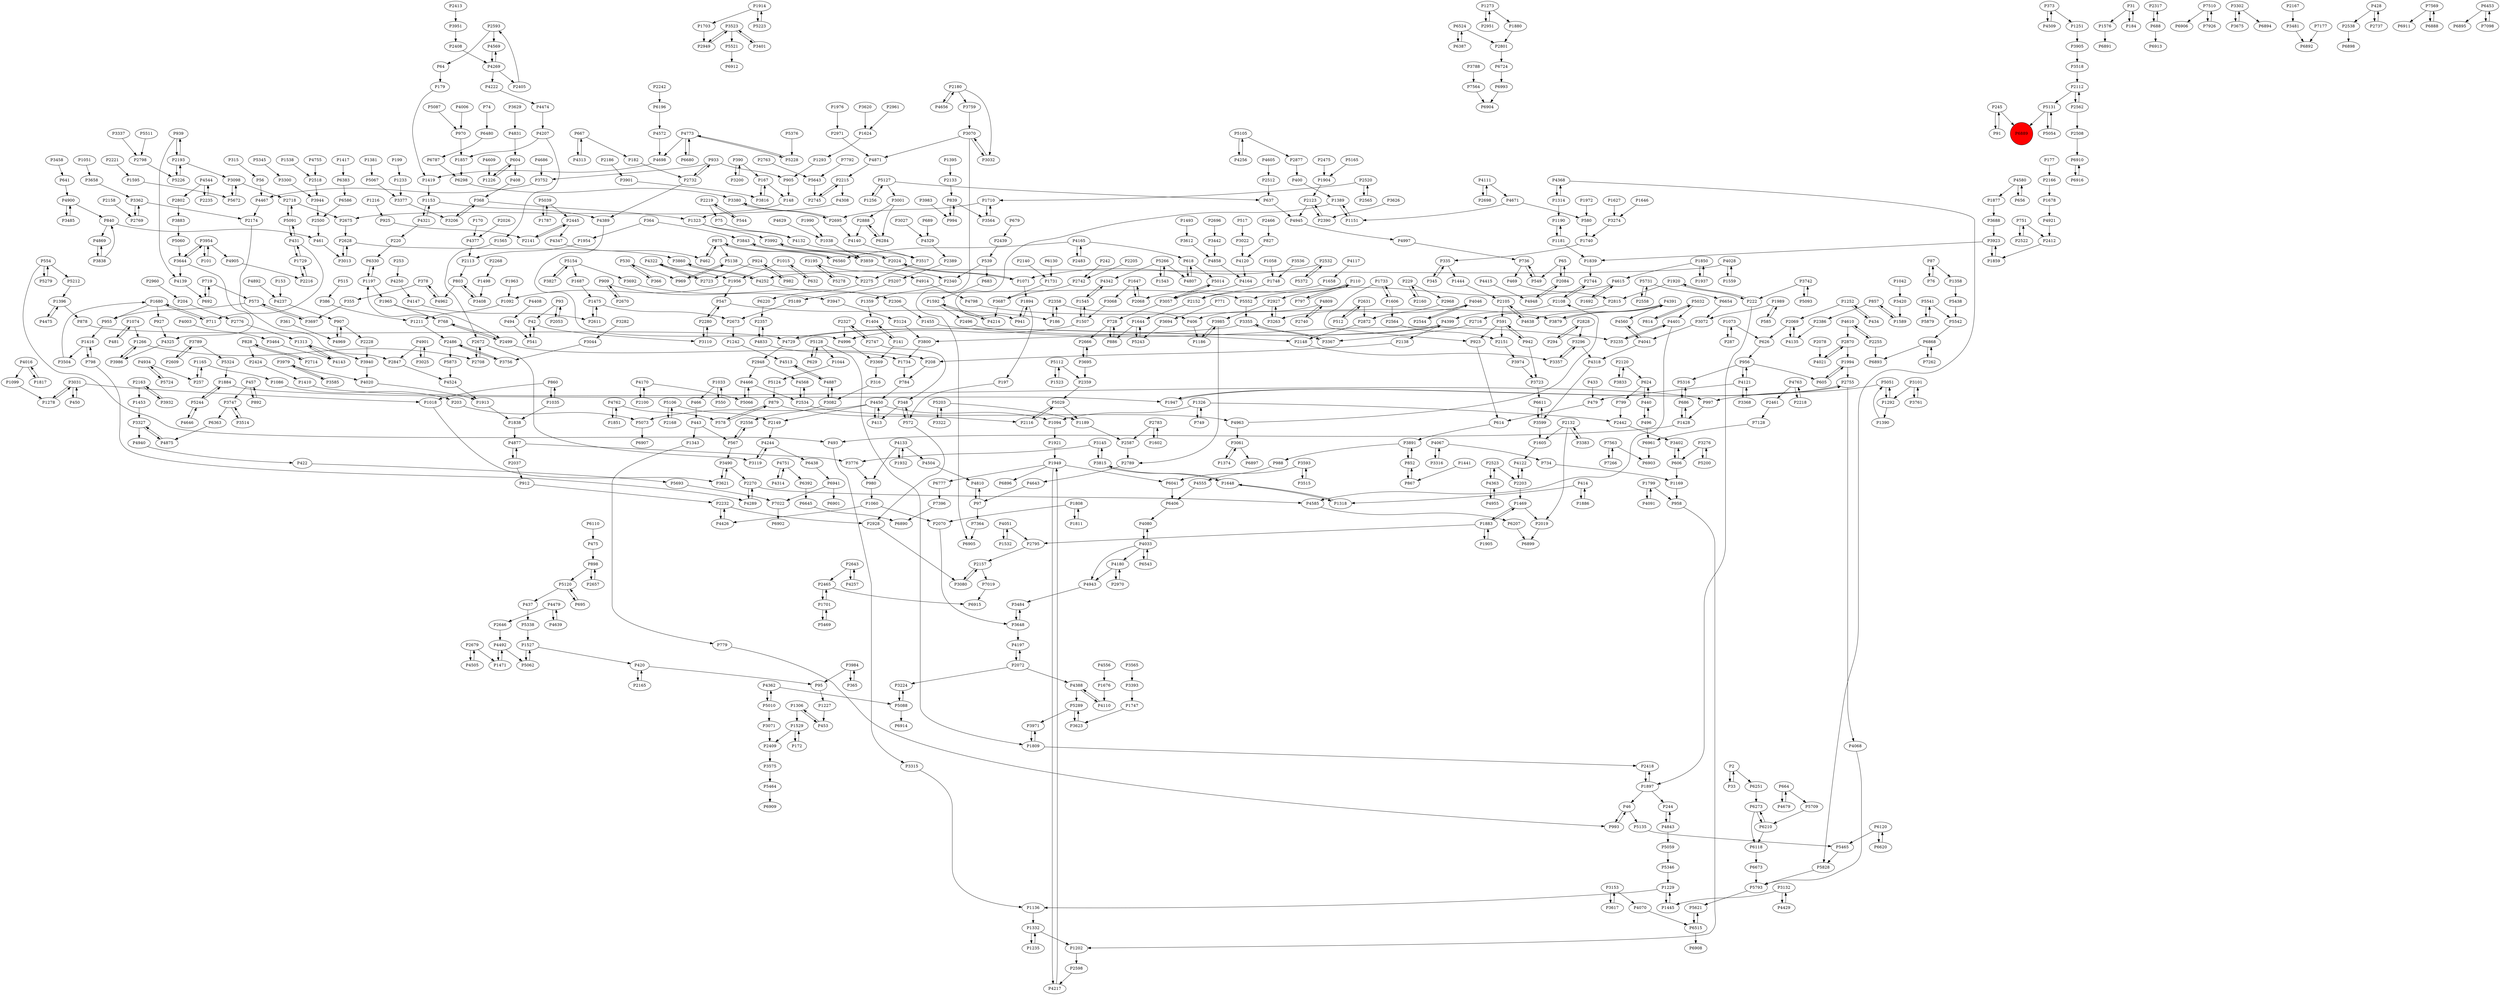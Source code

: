 digraph {
	P1190 -> P1181
	P3523 -> P2949
	P1428 -> P493
	P3031 -> P1278
	P530 -> P969
	P1211 -> P2486
	P3860 -> P4252
	P4133 -> P1932
	P1498 -> P3408
	P2801 -> P6724
	P3838 -> P4869
	P1921 -> P1949
	P1994 -> P605
	P433 -> P479
	P4615 -> P5552
	P2971 -> P4871
	P46 -> P5135
	P1381 -> P5067
	P4046 -> P2544
	P2112 -> P5131
	P1256 -> P5127
	P4877 -> P2037
	P3905 -> P3518
	P6910 -> P6916
	P3484 -> P3648
	P5062 -> P1527
	P667 -> P182
	P4969 -> P907
	P368 -> P1323
	P4962 -> P378
	P6110 -> P475
	P2802 -> P3883
	P1850 -> P4615
	P2037 -> P912
	P2465 -> P6915
	P2358 -> P406
	P4067 -> P734
	P1242 -> P4513
	P4143 -> P1313
	P2108 -> P2744
	P6251 -> P6273
	P3031 -> P1018
	P3517 -> P2275
	P3992 -> P2024
	P1165 -> P257
	P2961 -> P1624
	P4450 -> P5073
	P3282 -> P3044
	P31 -> P1576
	P172 -> P1529
	P4033 -> P6543
	P1947 -> P2755
	P3300 -> P3944
	P3195 -> P5278
	P580 -> P1740
	P2317 -> P688
	P2327 -> P2747
	P939 -> P2193
	P3195 -> P4914
	P245 -> P91
	P907 -> P2228
	P2442 -> P3402
	P4408 -> P494
	P1646 -> P3274
	P5135 -> P5465
	P167 -> P148
	P7510 -> P6906
	P1747 -> P3623
	P6524 -> P6387
	P2609 -> P3789
	P4426 -> P2232
	P2523 -> P2203
	P4033 -> P4180
	P828 -> P2424
	P4197 -> P2072
	P618 -> P5014
	P2828 -> P3296
	P4133 -> P4504
	P2409 -> P3575
	P879 -> P578
	P4401 -> P4585
	P2255 -> P6893
	P606 -> P3402
	P512 -> P2631
	P33 -> P2
	P768 -> P1197
	P4399 -> P4729
	P3954 -> P4905
	P7563 -> P6903
	P4020 -> P1913
	P2141 -> P2445
	P75 -> P4132
	P3816 -> P167
	P2718 -> P5091
	P6868 -> P7262
	P3747 -> P3514
	P688 -> P6913
	P1469 -> P2019
	P2587 -> P2789
	P3974 -> P3723
	P6724 -> P6993
	P6438 -> P6941
	P4121 -> P956
	P997 -> P1428
	P5879 -> P5541
	P927 -> P4325
	P3979 -> P4020
	P4391 -> P4638
	P637 -> P4945
	P2534 -> P4963
	P97 -> P4810
	P3080 -> P2157
	P4140 -> P3517
	P4871 -> P2215
	P1358 -> P5438
	P203 -> P5073
	P3756 -> P2486
	P2072 -> P4197
	P4729 -> P4399
	P1033 -> P466
	P905 -> P148
	P4377 -> P2113
	P5154 -> P1687
	P6645 -> P6890
	P4544 -> P2802
	P2522 -> P751
	P5376 -> P5228
	P4222 -> P4474
	P2108 -> P4399
	P6330 -> P1197
	P229 -> P2968
	P2679 -> P4505
	P530 -> P366
	P5266 -> P4807
	P3302 -> P3675
	P3362 -> P2769
	P253 -> P4250
	P3883 -> P5060
	P1894 -> P197
	P4006 -> P970
	P4046 -> P3263
	P335 -> P1444
	P5128 -> P1044
	P2232 -> P2928
	P1647 -> P3068
	P4809 -> P2740
	P1687 -> P1475
	P1092 -> P1211
	P6777 -> P7396
	P493 -> P3315
	P799 -> P2442
	P5643 -> P2745
	P751 -> P2522
	P184 -> P31
	P798 -> P4289
	P4257 -> P2643
	P779 -> P993
	P2157 -> P3080
	P3612 -> P4858
	P1416 -> P798
	P420 -> P2165
	P3761 -> P3101
	P5087 -> P970
	P2928 -> P3080
	P5621 -> P6515
	P2019 -> P6899
	P2439 -> P539
	P1576 -> P6891
	P1404 -> P141
	P3891 -> P852
	P2696 -> P3442
	P408 -> P368
	P1410 -> P997
	P2070 -> P3648
	P1692 -> P4615
	P1678 -> P4921
	P5165 -> P1904
	P1937 -> P1850
	P4318 -> P3599
	P431 -> P1729
	P2167 -> P3481
	P4833 -> P1734
	P1251 -> P3905
	P3564 -> P1710
	P875 -> P462
	P1897 -> P2418
	P2221 -> P1595
	P2072 -> P3224
	P6298 -> P3380
	P6680 -> P4773
	P199 -> P1233
	P42 -> P3110
	P1235 -> P1332
	P4121 -> P479
	P1877 -> P3688
	P3776 -> P980
	P1914 -> P1703
	P5469 -> P1701
	P97 -> P7364
	P567 -> P2556
	P440 -> P496
	P3022 -> P4120
	P3276 -> P5200
	P689 -> P4329
	P1965 -> P768
	P550 -> P1033
	P422 -> P5693
	P457 -> P892
	P2888 -> P6284
	P827 -> P4120
	P554 -> P493
	P3504 -> P1680
	P933 -> P3752
	P2949 -> P3523
	P5060 -> P3644
	P414 -> P1318
	P1416 -> P3504
	P1605 -> P4122
	P1153 -> P4321
	P3402 -> P606
	P355 -> P3697
	P4217 -> P1949
	P1734 -> P784
	P1493 -> P3612
	P728 -> P2666
	P898 -> P2657
	P982 -> P924
	P618 -> P4807
	P3951 -> P2408
	P3302 -> P6894
	P1897 -> P244
	P4504 -> P4810
	P719 -> P573
	P2499 -> P768
	P1044 -> P5124
	P4556 -> P1676
	P2532 -> P5372
	P6515 -> P6908
	P1374 -> P3061
	P2744 -> P2108
	P4165 -> P2483
	P686 -> P5316
	P1710 -> P2695
	P5266 -> P1543
	P4120 -> P4164
	P6961 -> P6903
	P5112 -> P2359
	P2948 -> P4568
	P5203 -> P3322
	P364 -> P3843
	P1153 -> P4389
	P6120 -> P6620
	P875 -> P6560
	P74 -> P6480
	P5091 -> P431
	P4751 -> P6392
	P87 -> P1358
	P1252 -> P2069
	P65 -> P549
	P6916 -> P6910
	P547 -> P2280
	P5131 -> P5054
	P3723 -> P6611
	P179 -> P1419
	P5029 -> P2116
	P912 -> P2232
	P3629 -> P4831
	P6524 -> P2801
	P5120 -> P437
	P3644 -> P3954
	P4773 -> P6680
	P2306 -> P1455
	P3621 -> P3490
	P3843 -> P3859
	P4033 -> P4943
	P2538 -> P6898
	P2390 -> P2123
	P6284 -> P2888
	P6363 -> P4875
	P4068 -> P5793
	P4237 -> P907
	P378 -> P4962
	P4347 -> P462
	P5120 -> P695
	P1565 -> P2672
	P6787 -> P6298
	P3923 -> P1859
	P1099 -> P1278
	P867 -> P852
	P1227 -> P453
	P554 -> P5279
	P461 -> P3013
	P955 -> P1416
	P4610 -> P2255
	P4256 -> P5105
	P1293 -> P905
	P3057 -> P5014
	P4505 -> P2679
	P3947 -> P3124
	P2927 -> P3263
	P4269 -> P4569
	P2163 -> P1453
	P1074 -> P1266
	P3070 -> P6905
	P2026 -> P4377
	P4798 -> P3879
	P2968 -> P2872
	P5243 -> P1644
	P204 -> P2776
	P208 -> P784
	P1883 -> P1469
	P390 -> P167
	P857 -> P2386
	P1956 -> P547
	P728 -> P886
	P994 -> P839
	P437 -> P5338
	P4509 -> P373
	P5207 -> P5189
	P860 -> P1035
	P626 -> P956
	P2565 -> P2520
	P2123 -> P2390
	P2132 -> P1605
	P784 -> P4450
	P242 -> P2742
	P3327 -> P4940
	P496 -> P440
	P2268 -> P1498
	P2340 -> P1359
	P7022 -> P6902
	P2280 -> P547
	P2798 -> P5226
	P6868 -> P6893
	P2556 -> P567
	P3442 -> P4858
	P2628 -> P3860
	P469 -> P2815
	P909 -> P3947
	P4943 -> P3484
	P257 -> P1165
	P3013 -> P2628
	P4833 -> P2357
	P294 -> P2828
	P2672 -> P3119
	P4524 -> P1913
	P1332 -> P1235
	P5278 -> P3195
	P4544 -> P2235
	P980 -> P1060
	P42 -> P541
	P3742 -> P5093
	P6586 -> P2500
	P453 -> P1306
	P5266 -> P4342
	P5051 -> P997
	P4147 -> P2611
	P5693 -> P7022
	P1396 -> P4475
	P2 -> P33
	P3593 -> P6041
	P2445 -> P4347
	P4934 -> P257
	P857 -> P1589
	P3110 -> P2280
	P852 -> P867
	P6130 -> P1731
	P2769 -> P3362
	P1905 -> P1883
	P1963 -> P1092
	P4363 -> P2523
	P4139 -> P692
	P604 -> P1226
	P2520 -> P2565
	P3688 -> P3923
	P4997 -> P736
	P860 -> P1018
	P5541 -> P5879
	P4492 -> P1471
	P4751 -> P4314
	P413 -> P4450
	P3523 -> P5521
	P7396 -> P6890
	P2776 -> P1313
	P1051 -> P3658
	P5203 -> P1189
	P3101 -> P3761
	P4585 -> P6207
	P5511 -> P2798
	P6210 -> P6118
	P3692 -> P2306
	P4638 -> P2105
	P1018 -> P3621
	P6673 -> P5793
	P1733 -> P1606
	P1419 -> P1153
	P1808 -> P1811
	P4466 -> P5066
	P573 -> P3697
	P1740 -> P335
	P2508 -> P6910
	P4639 -> P4479
	P541 -> P42
	P1606 -> P1733
	P2486 -> P3756
	P2698 -> P4111
	P3979 -> P3585
	P1455 -> P3235
	P1994 -> P2755
	P5372 -> P2532
	P3800 -> P1734
	P1733 -> P923
	P2180 -> P4656
	P4325 -> P3986
	P2486 -> P5873
	P5067 -> P3377
	P4170 -> P2100
	P629 -> P5128
	P141 -> P3369
	P7569 -> P6911
	P4831 -> P604
	P1644 -> P886
	P4165 -> P618
	P1956 -> P1092
	P3879 -> P4391
	P734 -> P1169
	P1731 -> P3687
	P3458 -> P641
	P1897 -> P46
	P3515 -> P3593
	P4568 -> P2534
	P3697 -> P573
	P3838 -> P840
	P3490 -> P3621
	P3985 -> P2789
	P5316 -> P686
	P3984 -> P365
	P244 -> P4843
	P3124 -> P3800
	P2149 -> P4244
	P4963 -> P2108
	P3355 -> P3367
	P345 -> P335
	P4474 -> P4207
	P5189 -> P2673
	P2069 -> P626
	P2593 -> P64
	P1471 -> P4492
	P6941 -> P7022
	P3025 -> P4901
	P3891 -> P988
	P798 -> P1416
	P5066 -> P4466
	P4164 -> P3057
	P3393 -> P1747
	P1527 -> P420
	P431 -> P5091
	P6611 -> P3599
	P2412 -> P1859
	P1680 -> P955
	P1701 -> P2465
	P6220 -> P2357
	P1932 -> P4133
	P667 -> P4313
	P87 -> P76
	P924 -> P982
	P5552 -> P3355
	P3082 -> P4887
	P2 -> P6251
	P4269 -> P4222
	P3593 -> P3515
	P4389 -> P4996
	P4080 -> P4033
	P3585 -> P3979
	P1332 -> P1202
	P4313 -> P667
	P688 -> P2317
	P2228 -> P3940
	P428 -> P2538
	P2084 -> P4948
	P1292 -> P1390
	P4887 -> P3082
	P4810 -> P97
	P2424 -> P1410
	P5091 -> P2718
	P1914 -> P5223
	P5228 -> P4773
	P4110 -> P4388
	P5032 -> P814
	P907 -> P4969
	P2120 -> P3833
	P406 -> P1186
	P4362 -> P5088
	P1817 -> P4016
	P5127 -> P637
	P1326 -> P2442
	P2116 -> P5029
	P3224 -> P5088
	P4399 -> P2138
	P3274 -> P1740
	P3464 -> P4143
	P840 -> P461
	P2158 -> P2769
	P182 -> P2732
	P4605 -> P2512
	P3001 -> P6284
	P515 -> P386
	P2180 -> P3759
	P1886 -> P414
	P6453 -> P6895
	P4033 -> P4080
	P1595 -> P5672
	P2413 -> P3951
	P3536 -> P1748
	P1851 -> P4762
	P6210 -> P6273
	P450 -> P3031
	P1165 -> P1086
	P2152 -> P1644
	P229 -> P2160
	P2783 -> P2587
	P1965 -> P2499
	P2203 -> P1469
	P2193 -> P3098
	P2672 -> P2708
	P2113 -> P803
	P1390 -> P5051
	P4391 -> P4560
	P5105 -> P2877
	P1060 -> P4426
	P2024 -> P3992
	P3082 -> P2556
	P65 -> P2084
	P736 -> P549
	P3983 -> P994
	P5032 -> P4401
	P4858 -> P4164
	P2358 -> P186
	P5105 -> P4256
	P4321 -> P1153
	P177 -> P2166
	P2872 -> P2148
	P7262 -> P6868
	P3001 -> P2888
	P2593 -> P4569
	P1216 -> P925
	P2611 -> P1475
	P4362 -> P5010
	P3599 -> P1605
	P2445 -> P2141
	P6207 -> P6899
	P956 -> P5316
	P4679 -> P664
	P4133 -> P980
	P1559 -> P4028
	P624 -> P440
	P2168 -> P5106
	P4342 -> P1545
	P2747 -> P2327
	P2072 -> P4388
	P4244 -> P6438
	P4135 -> P2069
	P4560 -> P4041
	P1529 -> P172
	P3644 -> P4325
	P5724 -> P4934
	P2123 -> P4945
	P4609 -> P1226
	P2483 -> P4165
	P958 -> P1202
	P4572 -> P4698
	P4905 -> P2216
	P5154 -> P3827
	P2105 -> P591
	P462 -> P875
	P4809 -> P406
	P6888 -> P7569
	P366 -> P530
	P1445 -> P1229
	P4214 -> P1592
	P4207 -> P1857
	P4475 -> P1396
	P1523 -> P5112
	P1396 -> P878
	P3235 -> P4401
	P4252 -> P5552
	P6387 -> P6524
	P390 -> P3200
	P4869 -> P3838
	P2215 -> P2745
	P2657 -> P898
	P348 -> P572
	P4945 -> P4997
	P4016 -> P1099
	P4401 -> P3235
	P4643 -> P97
	P1428 -> P686
	P1197 -> P1965
	P909 -> P2670
	P3481 -> P6892
	P2643 -> P2465
	P3327 -> P4875
	P93 -> P42
	P6480 -> P6787
	P4843 -> P5059
	P2359 -> P5029
	P578 -> P879
	P4900 -> P840
	P942 -> P591
	P5127 -> P3001
	P4479 -> P4639
	P939 -> P4139
	P692 -> P719
	P420 -> P95
	P5128 -> P629
	P572 -> P348
	P3815 -> P3145
	P4322 -> P2723
	P3954 -> P3644
	P1954 -> P2113
	P1884 -> P5244
	P3944 -> P2500
	P2112 -> P2562
	P4955 -> P4363
	P2847 -> P4524
	P2532 -> P1071
	P3648 -> P4197
	P4892 -> P4237
	P335 -> P345
	P3153 -> P3617
	P2646 -> P4492
	P923 -> P614
	P4773 -> P4698
	P1073 -> P287
	P3833 -> P2120
	P1202 -> P2598
	P5223 -> P1914
	P3420 -> P1589
	P1395 -> P2133
	P4686 -> P3752
	P3119 -> P4244
	P5131 -> P6889
	P1592 -> P2496
	P2408 -> P4269
	P3098 -> P2718
	P3408 -> P803
	P3032 -> P3070
	P3031 -> P450
	P5793 -> P5621
	P3367 -> P3355
	P1314 -> P1190
	P4207 -> P1565
	P6654 -> P3072
	P1920 -> P2815
	P2714 -> P828
	P5731 -> P2558
	P2100 -> P4170
	P4934 -> P5724
	P2215 -> P4308
	P1453 -> P3327
	P3145 -> P3776
	P3523 -> P3401
	P1729 -> P431
	P4165 -> P6560
	P3984 -> P95
	P6993 -> P6904
	P840 -> P4869
	P348 -> P413
	P1318 -> P1648
	P3658 -> P3362
	P1658 -> P2068
	P2132 -> P2019
	P4180 -> P4943
	P1229 -> P1445
	P4773 -> P5228
	P3514 -> P3747
	P4132 -> P3517
	P1729 -> P2216
	P539 -> P683
	P2518 -> P3944
	P1602 -> P2783
	P56 -> P4467
	P4067 -> P3316
	P2708 -> P2672
	P3694 -> P5243
	P1627 -> P3274
	P2120 -> P624
	P3940 -> P4020
	P2084 -> P65
	P664 -> P5709
	P5029 -> P1189
	P1799 -> P958
	P400 -> P1389
	P2275 -> P6220
	P4479 -> P2646
	P5346 -> P1229
	P4940 -> P422
	P2216 -> P1729
	P2598 -> P4217
	P197 -> P572
	P1990 -> P1038
	P1838 -> P4877
	P386 -> P1211
	P573 -> P955
	P1527 -> P5062
	P5112 -> P1523
	P3815 -> P1648
	P4763 -> P2218
	P1647 -> P2068
	P6196 -> P4572
	P2053 -> P93
	P1292 -> P5051
	P3322 -> P5203
	P7563 -> P7266
	P4041 -> P4318
	P4122 -> P2203
	P2386 -> P4135
	P6392 -> P6645
	P5039 -> P2445
	P3789 -> P5324
	P1469 -> P1883
	P1313 -> P4143
	P6543 -> P4033
	P1074 -> P481
	P95 -> P1227
	P2888 -> P4140
	P3145 -> P3815
	P5127 -> P1256
	P1058 -> P1748
	P6620 -> P6120
	P1136 -> P1332
	P5212 -> P1396
	P2500 -> P461
	P110 -> P2152
	P6383 -> P6586
	P148 -> P1323
	P46 -> P993
	P4252 -> P3860
	P1989 -> P3072
	P3072 -> P4041
	P970 -> P1857
	P4391 -> P3879
	P3101 -> P1292
	P2523 -> P4363
	P1949 -> P6777
	P1326 -> P749
	P1606 -> P2564
	P624 -> P799
	P1181 -> P1839
	P547 -> P186
	P2105 -> P4638
	P2148 -> P3357
	P4762 -> P1851
	P5138 -> P2275
	P1748 -> P2152
	P3617 -> P3153
	P4314 -> P4751
	P5289 -> P3623
	P2927 -> P3985
	P4429 -> P3132
	P1538 -> P2518
	P5226 -> P2193
	P2628 -> P3013
	P3954 -> P101
	P440 -> P624
	P4762 -> P578
	P1904 -> P2123
	P3971 -> P1809
	P1252 -> P434
	P364 -> P1954
	P4646 -> P5244
	P1850 -> P1937
	P1326 -> P1094
	P2193 -> P939
	P4877 -> P3776
	P1094 -> P1921
	P892 -> P457
	P1543 -> P5266
	P4388 -> P5289
	P1648 -> P1318
	P6941 -> P6901
	P1701 -> P5469
	P2558 -> P5731
	P368 -> P3206
	P7019 -> P6915
	P76 -> P87
	P373 -> P1251
	P3752 -> P4467
	P5124 -> P879
	P6118 -> P6673
	P554 -> P5212
	P6406 -> P4080
	P3200 -> P390
	P2828 -> P294
	P5541 -> P5542
	P1015 -> P1956
	P315 -> P56
	P2742 -> P3687
	P2465 -> P1701
	P1545 -> P4342
	P4111 -> P2698
	P5464 -> P6909
	P2534 -> P4568
	P1226 -> P604
	P4921 -> P2412
	P1949 -> P4217
	P591 -> P923
	P245 -> P6889
	P679 -> P2439
	P4321 -> P220
	P3337 -> P2798
	P683 -> P1592
	P3044 -> P3756
	P4016 -> P1817
	P4629 -> P1038
	P2280 -> P3110
	P4091 -> P1799
	P4368 -> P1314
	P1060 -> P2070
	P2951 -> P1273
	P5521 -> P6912
	P434 -> P1252
	P2544 -> P4046
	P3263 -> P2927
	P1266 -> P2708
	P5709 -> P6210
	P361 -> P4969
	P3490 -> P2270
	P768 -> P2499
	P7510 -> P7926
	P814 -> P5032
	P1883 -> P1905
	P1884 -> P1947
	P2499 -> P208
	P2643 -> P4257
	P2166 -> P1678
	P4021 -> P2870
	P5338 -> P1527
	P5128 -> P1809
	P2496 -> P2148
	P1809 -> P2418
	P3071 -> P2409
	P2151 -> P3974
	P1441 -> P867
	P1475 -> P2673
	P153 -> P4237
	P1306 -> P1529
	P2631 -> P512
	P1710 -> P3564
	P2763 -> P5643
	P1676 -> P4110
	P1181 -> P1190
	P4368 -> P5828
	P3070 -> P4871
	P3362 -> P2174
	P1880 -> P2801
	P879 -> P2116
	P2755 -> P1947
	P2205 -> P2742
	P4250 -> P4147
	P1197 -> P6330
	P5289 -> P3971
	P3675 -> P3302
	P3098 -> P5672
	P4450 -> P413
	P2405 -> P2593
	P1475 -> P2611
	P4610 -> P2870
	P2466 -> P827
	P5244 -> P4646
	P2024 -> P1071
	P1033 -> P550
	P5138 -> P969
	P186 -> P2358
	P5200 -> P3276
	P2270 -> P4289
	P656 -> P4580
	P2163 -> P3932
	P4070 -> P6515
	P2174 -> P2847
	P481 -> P1074
	P878 -> P4729
	P3986 -> P1266
	P7128 -> P6961
	P3687 -> P4214
	P2970 -> P4180
	P3648 -> P3484
	P1186 -> P3985
	P5039 -> P1787
	P4170 -> P5066
	P4028 -> P4252
	P101 -> P3954
	P1071 -> P1894
	P2948 -> P4466
	P6560 -> P875
	P695 -> P5120
	P2877 -> P400
	P4963 -> P3061
	P2180 -> P3032
	P544 -> P2219
	P751 -> P2412
	P443 -> P1343
	P686 -> P1428
	P1323 -> P4132
	P4329 -> P2389
	P1086 -> P203
	P1624 -> P1293
	P591 -> P942
	P494 -> P541
	P797 -> P110
	P5873 -> P4524
	P1592 -> P4214
	P567 -> P3490
	P5279 -> P554
	P1229 -> P1136
	P1313 -> P3940
	P2132 -> P3383
	P7266 -> P7563
	P942 -> P3723
	P1949 -> P6041
	P5073 -> P6907
	P3061 -> P1374
	P4580 -> P1877
	P2218 -> P4763
	P1169 -> P958
	P1359 -> P1404
	P4322 -> P1956
	P898 -> P5120
	P2203 -> P4122
	P2219 -> P544
	P2138 -> P208
	P220 -> P6330
	P3747 -> P6363
	P4388 -> P4110
	P4948 -> P2084
	P428 -> P2737
	P4900 -> P3485
	P475 -> P898
	P4671 -> P580
	P1883 -> P2795
	P1015 -> P632
	P2675 -> P2628
	P5828 -> P5793
	P4615 -> P1692
	P287 -> P1073
	P3788 -> P7564
	P839 -> P3564
	P2078 -> P4021
	P3401 -> P3523
	P2564 -> P2151
	P3061 -> P6897
	P1787 -> P5039
	P3518 -> P2112
	P5088 -> P6914
	P4513 -> P4887
	P3859 -> P2340
	P2716 -> P3367
	P3923 -> P1839
	P1266 -> P3986
	P170 -> P4377
	P2679 -> P1471
	P3644 -> P4139
	P5106 -> P2168
	P222 -> P1897
	P1811 -> P1808
	P1589 -> P857
	P605 -> P1994
	P3901 -> P3816
	P1703 -> P2949
	P2069 -> P4135
	P1507 -> P4996
	P2232 -> P4426
	P4996 -> P3369
	P2670 -> P909
	P431 -> P711
	P7177 -> P6892
	P5438 -> P5542
	P2723 -> P4322
	P1799 -> P4091
	P5154 -> P3692
	P4466 -> P2534
	P2255 -> P4610
	P5542 -> P6868
	P5093 -> P3742
	P4763 -> P2461
	P5014 -> P3057
	P1545 -> P1507
	P2747 -> P348
	P1314 -> P4368
	P4450 -> P2149
	P1972 -> P580
	P2562 -> P2508
	P4580 -> P656
	P1323 -> P3992
	P614 -> P3891
	P110 -> P797
	P4671 -> P1151
	P3932 -> P2163
	P3068 -> P1507
	P749 -> P1326
	P3368 -> P4121
	P110 -> P2927
	P771 -> P3694
	P1648 -> P3815
	P167 -> P3816
	P2870 -> P1994
	P3057 -> P728
	P4051 -> P2795
	P1808 -> P2070
	P2732 -> P933
	P3620 -> P1624
	P2520 -> P1710
	P2475 -> P1904
	P1389 -> P1151
	P466 -> P443
	P4121 -> P3368
	P6120 -> P5465
	P3380 -> P2695
	P457 -> P3747
	P7098 -> P6453
	P2418 -> P1897
	P5465 -> P5828
	P839 -> P994
	P3132 -> P1445
	P3695 -> P2359
	P4555 -> P6406
	P1859 -> P3923
	P5010 -> P4362
	P222 -> P1920
	P1151 -> P1389
	P3296 -> P4318
	P3206 -> P368
	P988 -> P4555
	P933 -> P2732
	P1071 -> P2024
	P1273 -> P1880
	P2193 -> P5226
	P2666 -> P3695
	P5324 -> P1884
	P1035 -> P860
	P4111 -> P4671
	P414 -> P1886
	P1976 -> P2971
	P6453 -> P7098
	P606 -> P1169
	P2068 -> P1647
	P803 -> P3408
	P3276 -> P606
	P4041 -> P4560
	P4569 -> P4269
	P4180 -> P2970
	P2732 -> P4389
	P5106 -> P2149
	P7792 -> P5643
	P3027 -> P4329
	P1278 -> P3031
	P2562 -> P2112
	P4901 -> P2847
	P924 -> P2723
	P479 -> P614
	P1233 -> P3377
	P3789 -> P2609
	P3369 -> P316
	P7564 -> P6904
	P3623 -> P5289
	P4492 -> P5062
	P3355 -> P3800
	P3316 -> P4067
	P64 -> P179
	P1894 -> P941
	P365 -> P3984
	P1273 -> P2951
	P3742 -> P222
	P3070 -> P3032
	P803 -> P4962
	P31 -> P184
	P7926 -> P7510
	P4289 -> P2270
	P3575 -> P5464
	P2631 -> P2872
	P2695 -> P4140
	P3296 -> P3357
	P93 -> P2053
	P3377 -> P3206
	P2815 -> P2716
	P2461 -> P7128
	P2037 -> P4877
	P443 -> P567
	P1839 -> P2744
	P886 -> P728
	P2242 -> P6196
	P2960 -> P204
	P2389 -> P5207
	P3626 -> P2390
	P5010 -> P3071
	P4450 -> P1094
	P3383 -> P2132
	P3132 -> P4429
	P736 -> P469
	P4755 -> P2518
	P4028 -> P1559
	P6041 -> P6406
	P1644 -> P5243
	P1417 -> P6383
	P3357 -> P3296
	P1035 -> P1838
	P4363 -> P4955
	P4901 -> P3025
	P956 -> P605
	P719 -> P692
	P1857 -> P6298
	P4117 -> P1658
	P4807 -> P618
	P4003 -> P3464
	P4051 -> P1532
	P1343 -> P779
	P2695 -> P3380
	P925 -> P2141
	P3759 -> P3070
	P2219 -> P75
	P828 -> P2714
	P496 -> P6961
	P2235 -> P4544
	P2870 -> P4021
	P3695 -> P2666
	P3153 -> P4070
	P2745 -> P2215
	P4415 -> P4948
	P5244 -> P1884
	P4269 -> P2405
	P591 -> P2151
	P316 -> P3082
	P1306 -> P453
	P6273 -> P6210
	P5088 -> P3224
	P7364 -> P6905
	P517 -> P3022
	P3565 -> P3393
	P2140 -> P1731
	P1949 -> P6896
	P2270 -> P4585
	P572 -> P2928
	P1389 -> P941
	P4729 -> P2948
	P5059 -> P5346
	P1680 -> P927
	P2755 -> P4068
	P2718 -> P2675
	P1038 -> P3859
	P1529 -> P2409
	P3985 -> P1186
	P993 -> P46
	P7569 -> P6888
	P5054 -> P5131
	P1507 -> P1545
	P956 -> P4121
	P1042 -> P3420
	P2795 -> P2157
	P3599 -> P6611
	P711 -> P1680
	P2133 -> P839
	P604 -> P408
	P5345 -> P3300
	P4656 -> P2180
	P1444 -> P2105
	P3827 -> P5154
	P2186 -> P3901
	P875 -> P5138
	P1809 -> P3971
	P4698 -> P1419
	P2673 -> P1242
	P4843 -> P244
	P2165 -> P420
	P4467 -> P2174
	P3485 -> P4900
	P6273 -> P6118
	P1680 -> P711
	P2327 -> P4996
	P664 -> P4679
	P2740 -> P4809
	P641 -> P4900
	P585 -> P1989
	P1920 -> P222
	P1532 -> P4051
	P3859 -> P3843
	P5731 -> P6654
	P5051 -> P1292
	P2783 -> P1602
	P4875 -> P3327
	P969 -> P5138
	P933 -> P905
	P4887 -> P4513
	P378 -> P355
	P373 -> P4509
	P941 -> P1894
	P1073 -> P626
	P6515 -> P5621
	P2157 -> P7019
	P539 -> P2340
	P2357 -> P4833
	P852 -> P3891
	P1989 -> P585
	P1189 -> P2587
	P4244 -> P3119
	P5672 -> P3098
	P632 -> P1015
	P549 -> P736
	P2512 -> P637
	P4308 -> P2675
	P2737 -> P428
	P1913 -> P1838
	P2789 -> P4643
	P4914 -> P4798
	P2160 -> P229
	P3315 -> P1136
	P141 -> P1404
	P91 -> P245
	P6889 [shape=circle]
	P6889 [style=filled]
	P6889 [fillcolor=red]
}